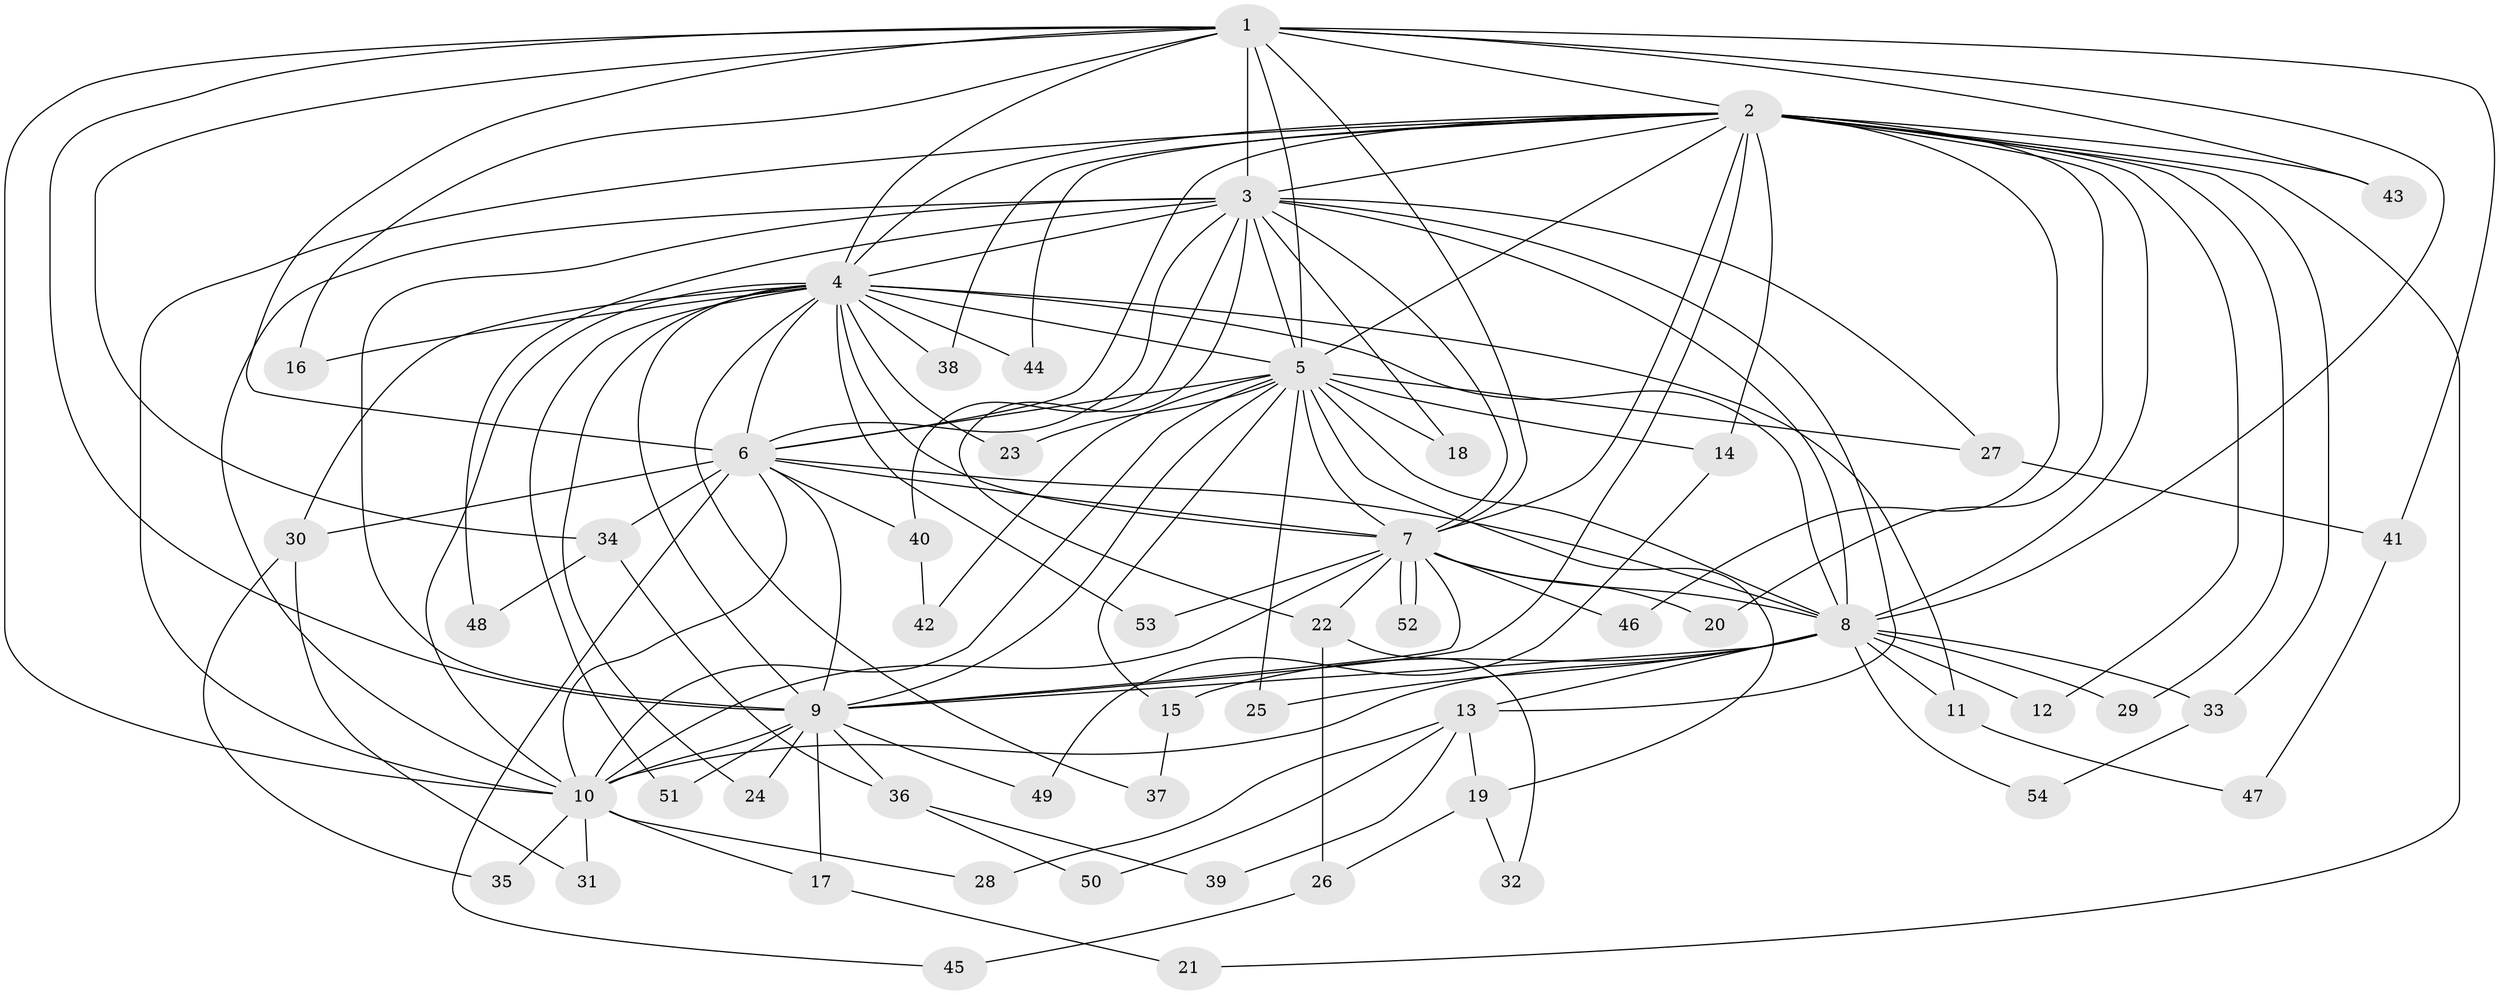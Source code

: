 // coarse degree distribution, {12: 0.07692307692307693, 16: 0.05128205128205128, 13: 0.02564102564102564, 20: 0.02564102564102564, 15: 0.05128205128205128, 3: 0.15384615384615385, 2: 0.46153846153846156, 6: 0.02564102564102564, 4: 0.10256410256410256, 1: 0.02564102564102564}
// Generated by graph-tools (version 1.1) at 2025/41/03/06/25 10:41:35]
// undirected, 54 vertices, 133 edges
graph export_dot {
graph [start="1"]
  node [color=gray90,style=filled];
  1;
  2;
  3;
  4;
  5;
  6;
  7;
  8;
  9;
  10;
  11;
  12;
  13;
  14;
  15;
  16;
  17;
  18;
  19;
  20;
  21;
  22;
  23;
  24;
  25;
  26;
  27;
  28;
  29;
  30;
  31;
  32;
  33;
  34;
  35;
  36;
  37;
  38;
  39;
  40;
  41;
  42;
  43;
  44;
  45;
  46;
  47;
  48;
  49;
  50;
  51;
  52;
  53;
  54;
  1 -- 2;
  1 -- 3;
  1 -- 4;
  1 -- 5;
  1 -- 6;
  1 -- 7;
  1 -- 8;
  1 -- 9;
  1 -- 10;
  1 -- 16;
  1 -- 34;
  1 -- 41;
  1 -- 43;
  2 -- 3;
  2 -- 4;
  2 -- 5;
  2 -- 6;
  2 -- 7;
  2 -- 8;
  2 -- 9;
  2 -- 10;
  2 -- 12;
  2 -- 14;
  2 -- 20;
  2 -- 21;
  2 -- 29;
  2 -- 33;
  2 -- 38;
  2 -- 43;
  2 -- 44;
  2 -- 46;
  3 -- 4;
  3 -- 5;
  3 -- 6;
  3 -- 7;
  3 -- 8;
  3 -- 9;
  3 -- 10;
  3 -- 13;
  3 -- 18;
  3 -- 22;
  3 -- 27;
  3 -- 40;
  3 -- 48;
  4 -- 5;
  4 -- 6;
  4 -- 7;
  4 -- 8;
  4 -- 9;
  4 -- 10;
  4 -- 11;
  4 -- 16;
  4 -- 23;
  4 -- 24;
  4 -- 30;
  4 -- 37;
  4 -- 38;
  4 -- 44;
  4 -- 51;
  4 -- 53;
  5 -- 6;
  5 -- 7;
  5 -- 8;
  5 -- 9;
  5 -- 10;
  5 -- 14;
  5 -- 15;
  5 -- 18;
  5 -- 19;
  5 -- 23;
  5 -- 25;
  5 -- 27;
  5 -- 42;
  6 -- 7;
  6 -- 8;
  6 -- 9;
  6 -- 10;
  6 -- 30;
  6 -- 34;
  6 -- 40;
  6 -- 45;
  7 -- 8;
  7 -- 9;
  7 -- 10;
  7 -- 20;
  7 -- 22;
  7 -- 46;
  7 -- 52;
  7 -- 52;
  7 -- 53;
  8 -- 9;
  8 -- 10;
  8 -- 11;
  8 -- 12;
  8 -- 13;
  8 -- 15;
  8 -- 25;
  8 -- 29;
  8 -- 33;
  8 -- 54;
  9 -- 10;
  9 -- 17;
  9 -- 24;
  9 -- 36;
  9 -- 49;
  9 -- 51;
  10 -- 17;
  10 -- 28;
  10 -- 31;
  10 -- 35;
  11 -- 47;
  13 -- 19;
  13 -- 28;
  13 -- 39;
  13 -- 50;
  14 -- 49;
  15 -- 37;
  17 -- 21;
  19 -- 26;
  19 -- 32;
  22 -- 26;
  22 -- 32;
  26 -- 45;
  27 -- 41;
  30 -- 31;
  30 -- 35;
  33 -- 54;
  34 -- 36;
  34 -- 48;
  36 -- 39;
  36 -- 50;
  40 -- 42;
  41 -- 47;
}
